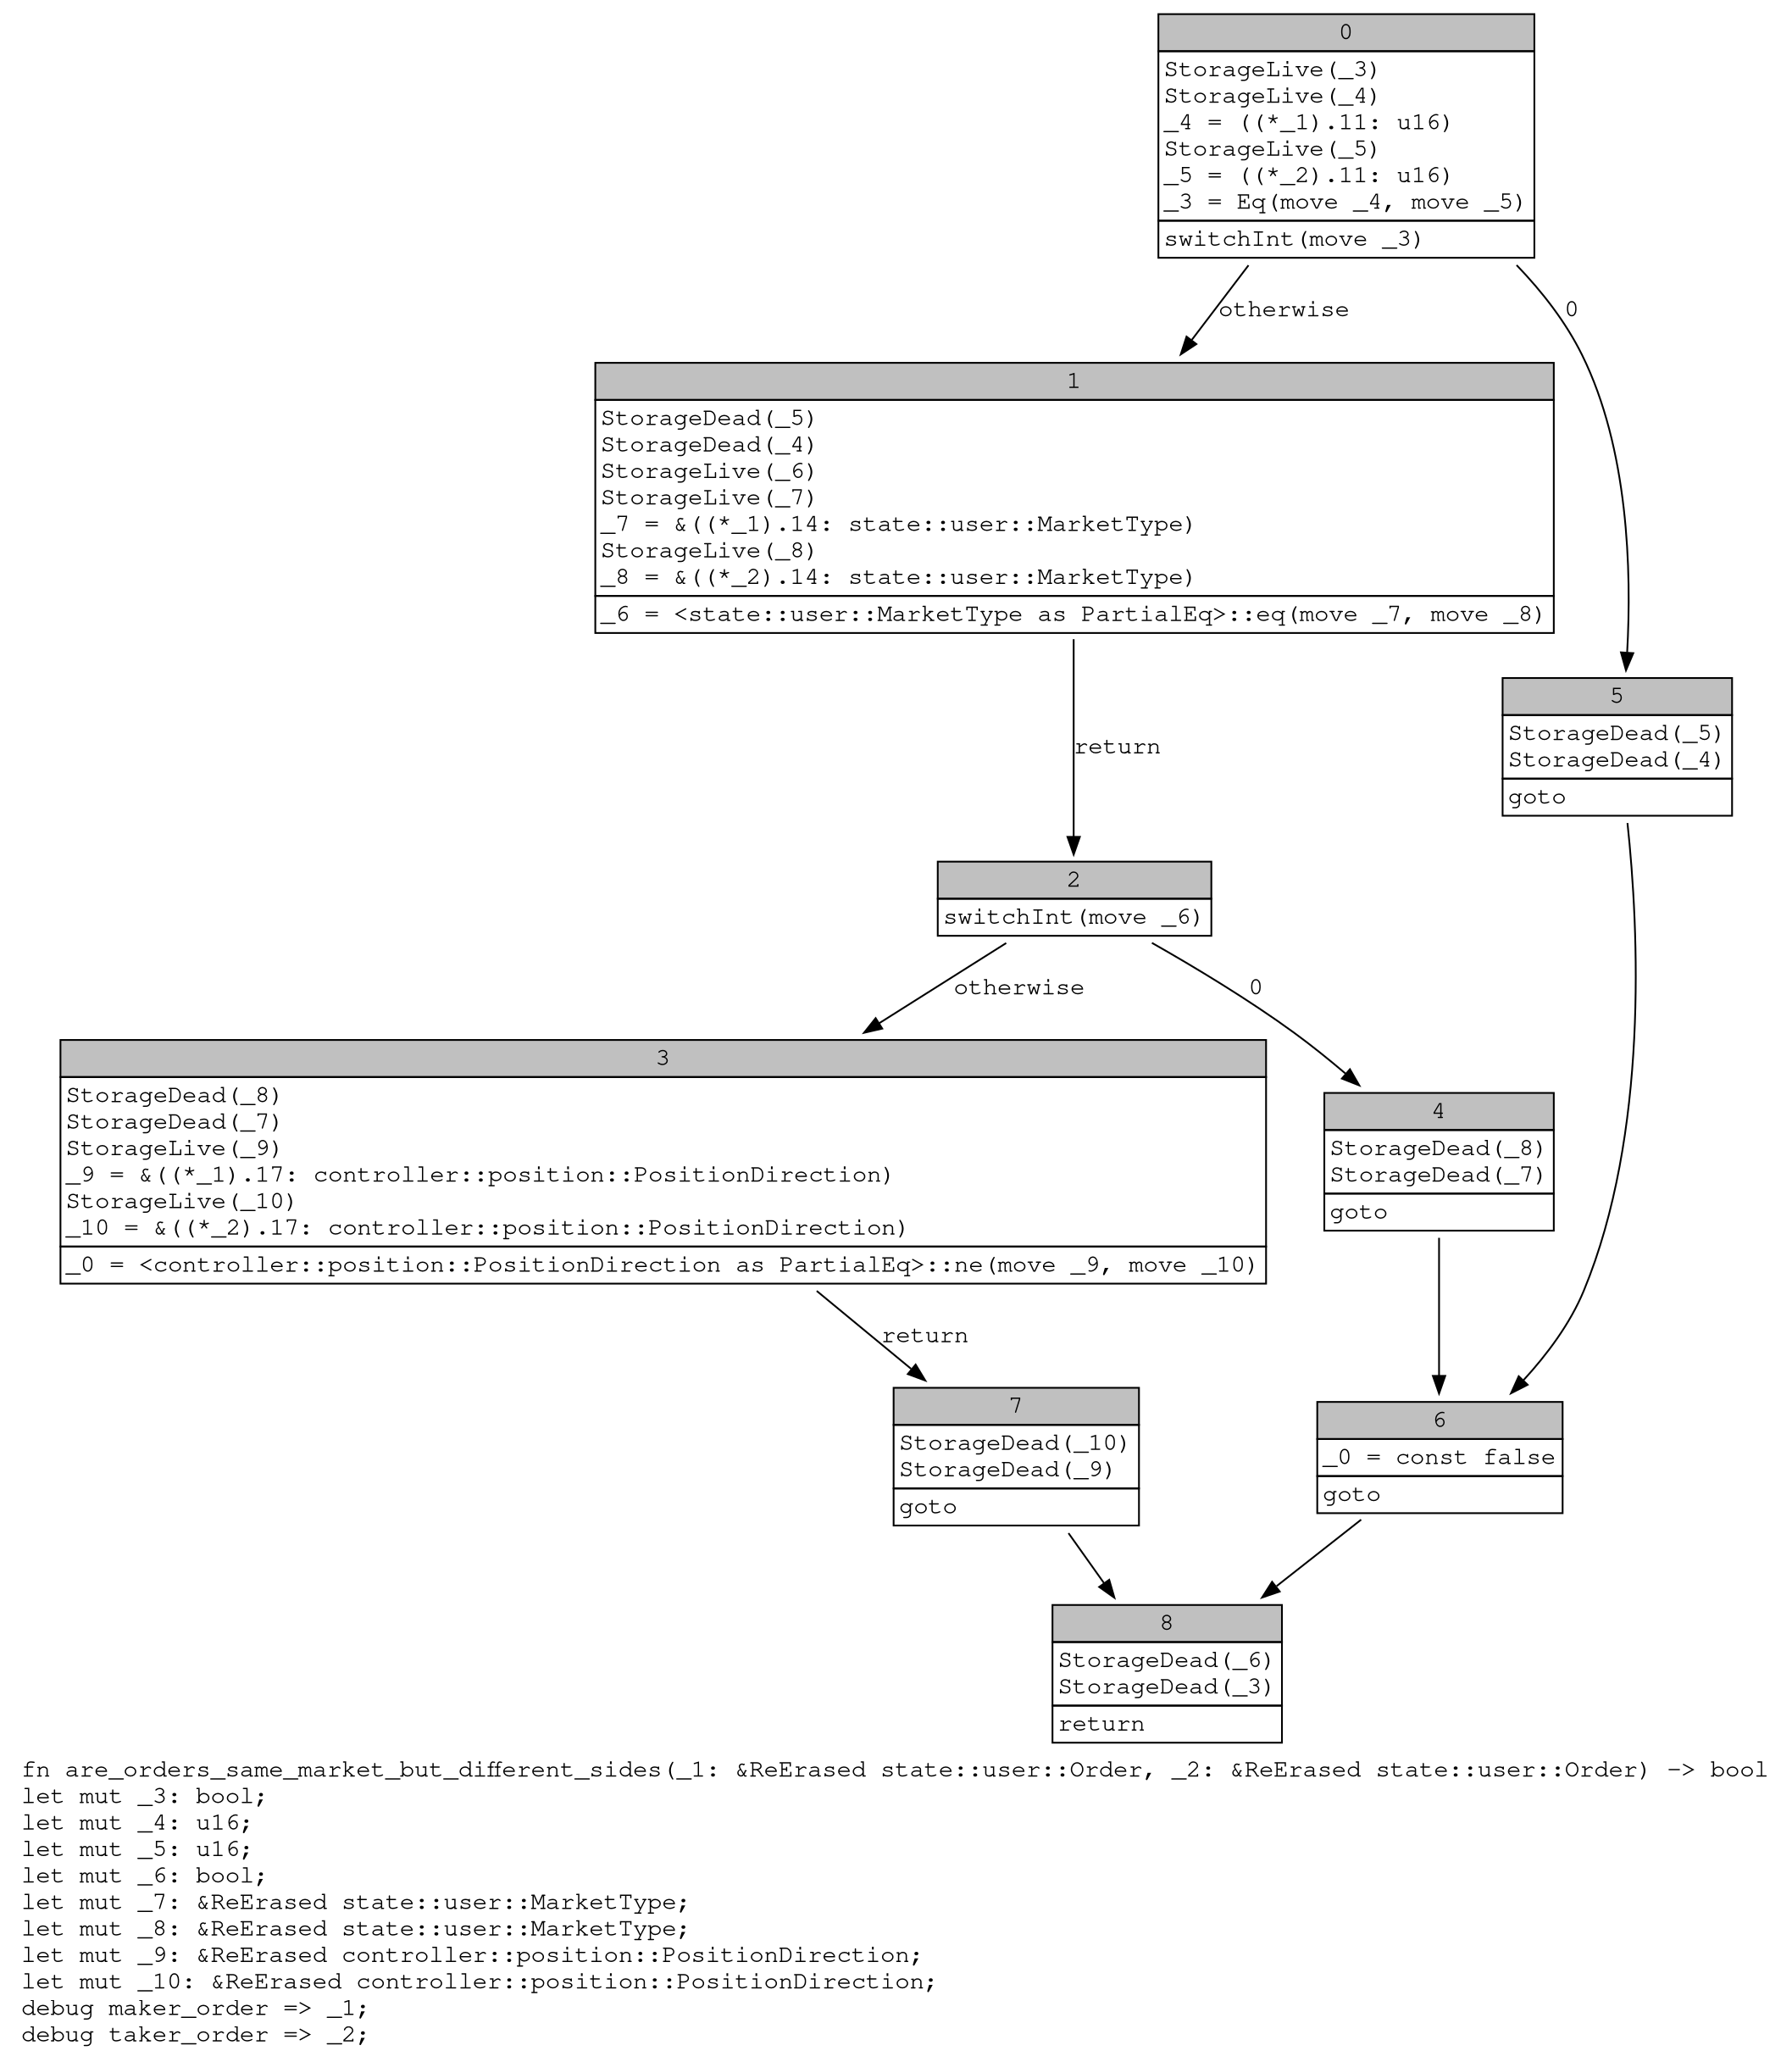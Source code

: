 digraph Mir_0_2489 {
    graph [fontname="Courier, monospace"];
    node [fontname="Courier, monospace"];
    edge [fontname="Courier, monospace"];
    label=<fn are_orders_same_market_but_different_sides(_1: &amp;ReErased state::user::Order, _2: &amp;ReErased state::user::Order) -&gt; bool<br align="left"/>let mut _3: bool;<br align="left"/>let mut _4: u16;<br align="left"/>let mut _5: u16;<br align="left"/>let mut _6: bool;<br align="left"/>let mut _7: &amp;ReErased state::user::MarketType;<br align="left"/>let mut _8: &amp;ReErased state::user::MarketType;<br align="left"/>let mut _9: &amp;ReErased controller::position::PositionDirection;<br align="left"/>let mut _10: &amp;ReErased controller::position::PositionDirection;<br align="left"/>debug maker_order =&gt; _1;<br align="left"/>debug taker_order =&gt; _2;<br align="left"/>>;
    bb0__0_2489 [shape="none", label=<<table border="0" cellborder="1" cellspacing="0"><tr><td bgcolor="gray" align="center" colspan="1">0</td></tr><tr><td align="left" balign="left">StorageLive(_3)<br/>StorageLive(_4)<br/>_4 = ((*_1).11: u16)<br/>StorageLive(_5)<br/>_5 = ((*_2).11: u16)<br/>_3 = Eq(move _4, move _5)<br/></td></tr><tr><td align="left">switchInt(move _3)</td></tr></table>>];
    bb1__0_2489 [shape="none", label=<<table border="0" cellborder="1" cellspacing="0"><tr><td bgcolor="gray" align="center" colspan="1">1</td></tr><tr><td align="left" balign="left">StorageDead(_5)<br/>StorageDead(_4)<br/>StorageLive(_6)<br/>StorageLive(_7)<br/>_7 = &amp;((*_1).14: state::user::MarketType)<br/>StorageLive(_8)<br/>_8 = &amp;((*_2).14: state::user::MarketType)<br/></td></tr><tr><td align="left">_6 = &lt;state::user::MarketType as PartialEq&gt;::eq(move _7, move _8)</td></tr></table>>];
    bb2__0_2489 [shape="none", label=<<table border="0" cellborder="1" cellspacing="0"><tr><td bgcolor="gray" align="center" colspan="1">2</td></tr><tr><td align="left">switchInt(move _6)</td></tr></table>>];
    bb3__0_2489 [shape="none", label=<<table border="0" cellborder="1" cellspacing="0"><tr><td bgcolor="gray" align="center" colspan="1">3</td></tr><tr><td align="left" balign="left">StorageDead(_8)<br/>StorageDead(_7)<br/>StorageLive(_9)<br/>_9 = &amp;((*_1).17: controller::position::PositionDirection)<br/>StorageLive(_10)<br/>_10 = &amp;((*_2).17: controller::position::PositionDirection)<br/></td></tr><tr><td align="left">_0 = &lt;controller::position::PositionDirection as PartialEq&gt;::ne(move _9, move _10)</td></tr></table>>];
    bb4__0_2489 [shape="none", label=<<table border="0" cellborder="1" cellspacing="0"><tr><td bgcolor="gray" align="center" colspan="1">4</td></tr><tr><td align="left" balign="left">StorageDead(_8)<br/>StorageDead(_7)<br/></td></tr><tr><td align="left">goto</td></tr></table>>];
    bb5__0_2489 [shape="none", label=<<table border="0" cellborder="1" cellspacing="0"><tr><td bgcolor="gray" align="center" colspan="1">5</td></tr><tr><td align="left" balign="left">StorageDead(_5)<br/>StorageDead(_4)<br/></td></tr><tr><td align="left">goto</td></tr></table>>];
    bb6__0_2489 [shape="none", label=<<table border="0" cellborder="1" cellspacing="0"><tr><td bgcolor="gray" align="center" colspan="1">6</td></tr><tr><td align="left" balign="left">_0 = const false<br/></td></tr><tr><td align="left">goto</td></tr></table>>];
    bb7__0_2489 [shape="none", label=<<table border="0" cellborder="1" cellspacing="0"><tr><td bgcolor="gray" align="center" colspan="1">7</td></tr><tr><td align="left" balign="left">StorageDead(_10)<br/>StorageDead(_9)<br/></td></tr><tr><td align="left">goto</td></tr></table>>];
    bb8__0_2489 [shape="none", label=<<table border="0" cellborder="1" cellspacing="0"><tr><td bgcolor="gray" align="center" colspan="1">8</td></tr><tr><td align="left" balign="left">StorageDead(_6)<br/>StorageDead(_3)<br/></td></tr><tr><td align="left">return</td></tr></table>>];
    bb0__0_2489 -> bb5__0_2489 [label="0"];
    bb0__0_2489 -> bb1__0_2489 [label="otherwise"];
    bb1__0_2489 -> bb2__0_2489 [label="return"];
    bb2__0_2489 -> bb4__0_2489 [label="0"];
    bb2__0_2489 -> bb3__0_2489 [label="otherwise"];
    bb3__0_2489 -> bb7__0_2489 [label="return"];
    bb4__0_2489 -> bb6__0_2489 [label=""];
    bb5__0_2489 -> bb6__0_2489 [label=""];
    bb6__0_2489 -> bb8__0_2489 [label=""];
    bb7__0_2489 -> bb8__0_2489 [label=""];
}

